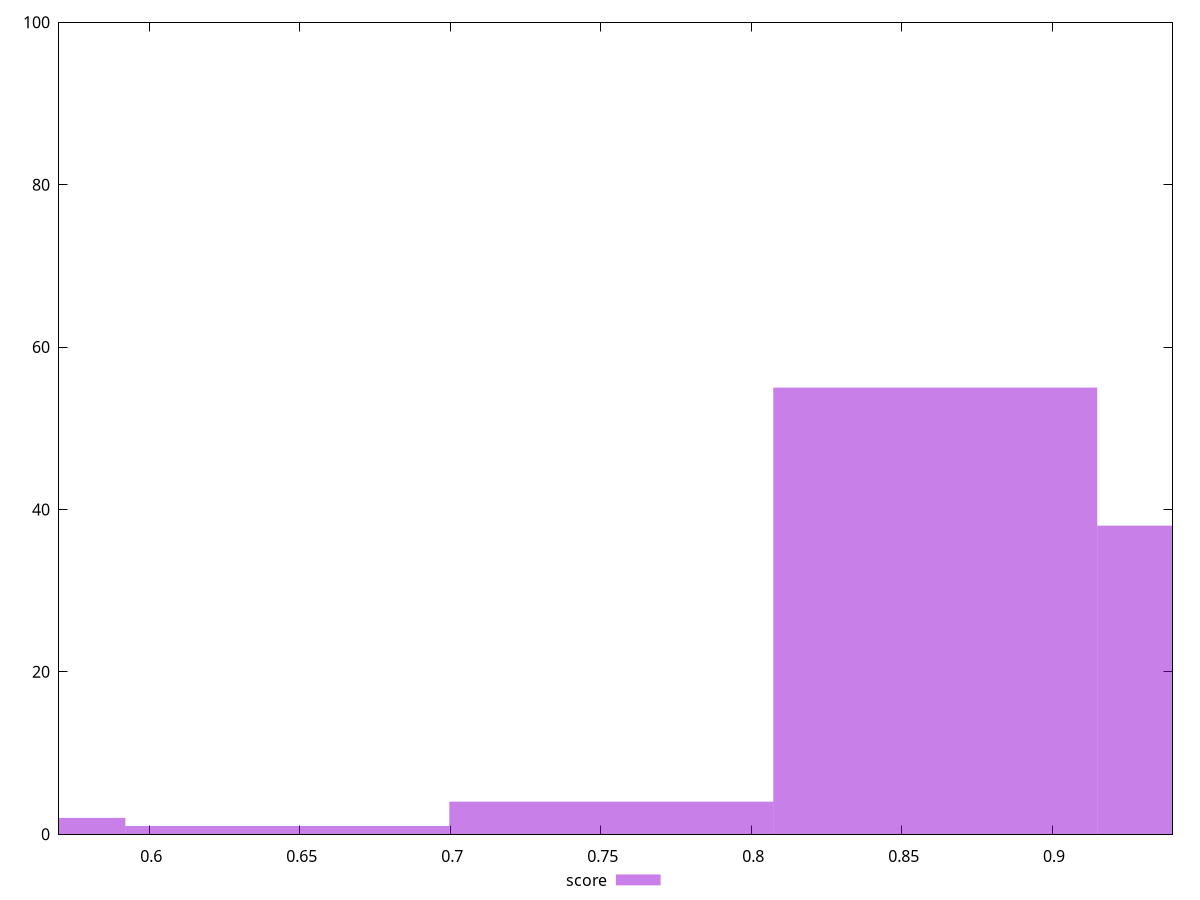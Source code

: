 reset

$score <<EOF
0.5382285568073335 2
0.8611656908917336 55
0.9688114022532003 38
0.7535199795302668 4
0.6458742681688001 1
EOF

set key outside below
set boxwidth 0.1076457113614667
set xrange [0.57:0.94]
set yrange [0:100]
set trange [0:100]
set style fill transparent solid 0.5 noborder
set terminal svg size 640, 490 enhanced background rgb 'white'
set output "report_00013_2021-02-09T12-04-24.940Z/first-meaningful-paint/samples/pages+cached+noadtech/score/histogram.svg"

plot $score title "score" with boxes

reset
